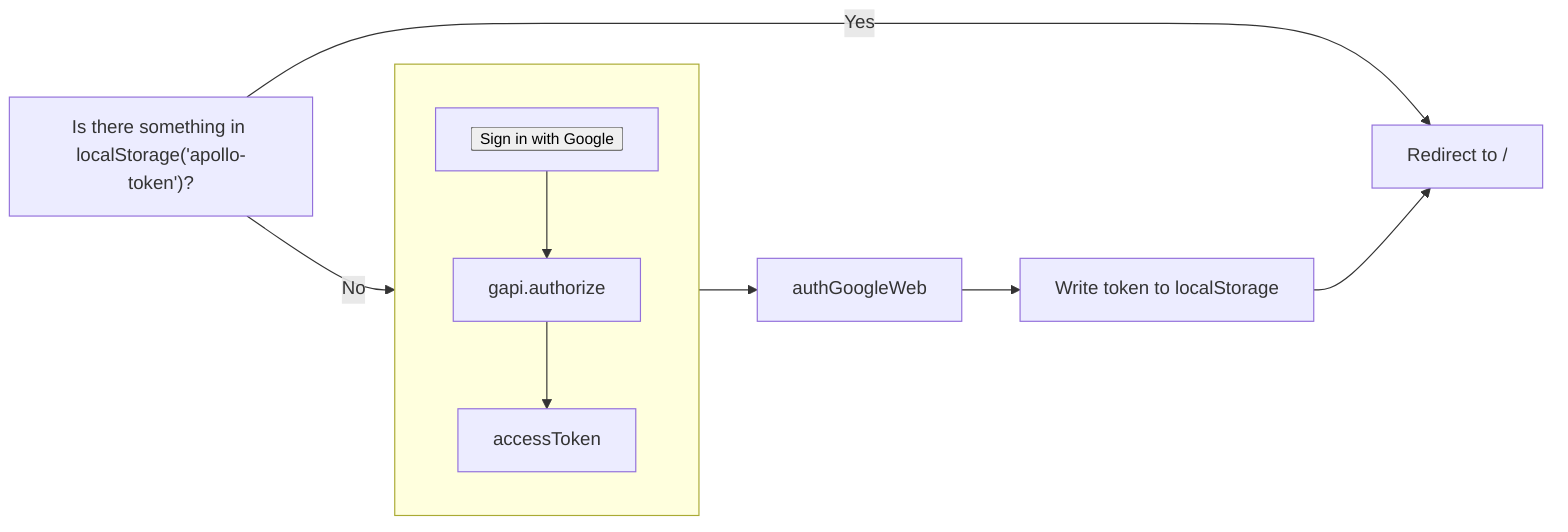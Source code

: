 flowchart LR
    app_signIn_isToken["Is there something in localStorage('apollo-token')?"]
    app_signIn_redirectToRoot["Redirect to /"]
    button_signIn_signInWithGooleBtn["<button>Sign in with Google</button>"]
    app_signIn_gapiAuthorize["gapi.authorize"]
    app_signIn_accessToken["accessToken"]
    app_signIn_writeTokenToStorage["Write token to localStorage"]
    mutation_signIn_authGoogleWeb["authGoogleWeb"]:::mutation
    
    app_signIn_isToken-->|Yes|app_signIn_redirectToRoot
    app_signIn_isToken-->|No|signInGoogle

    subgraph signInGoogle[ ]
        button_signIn_signInWithGooleBtn 
        --> app_signIn_gapiAuthorize
        --> app_signIn_accessToken
    end

    signInGoogle
    -->mutation_signIn_authGoogleWeb
    -->app_signIn_writeTokenToStorage
    -->app_signIn_redirectToRoot